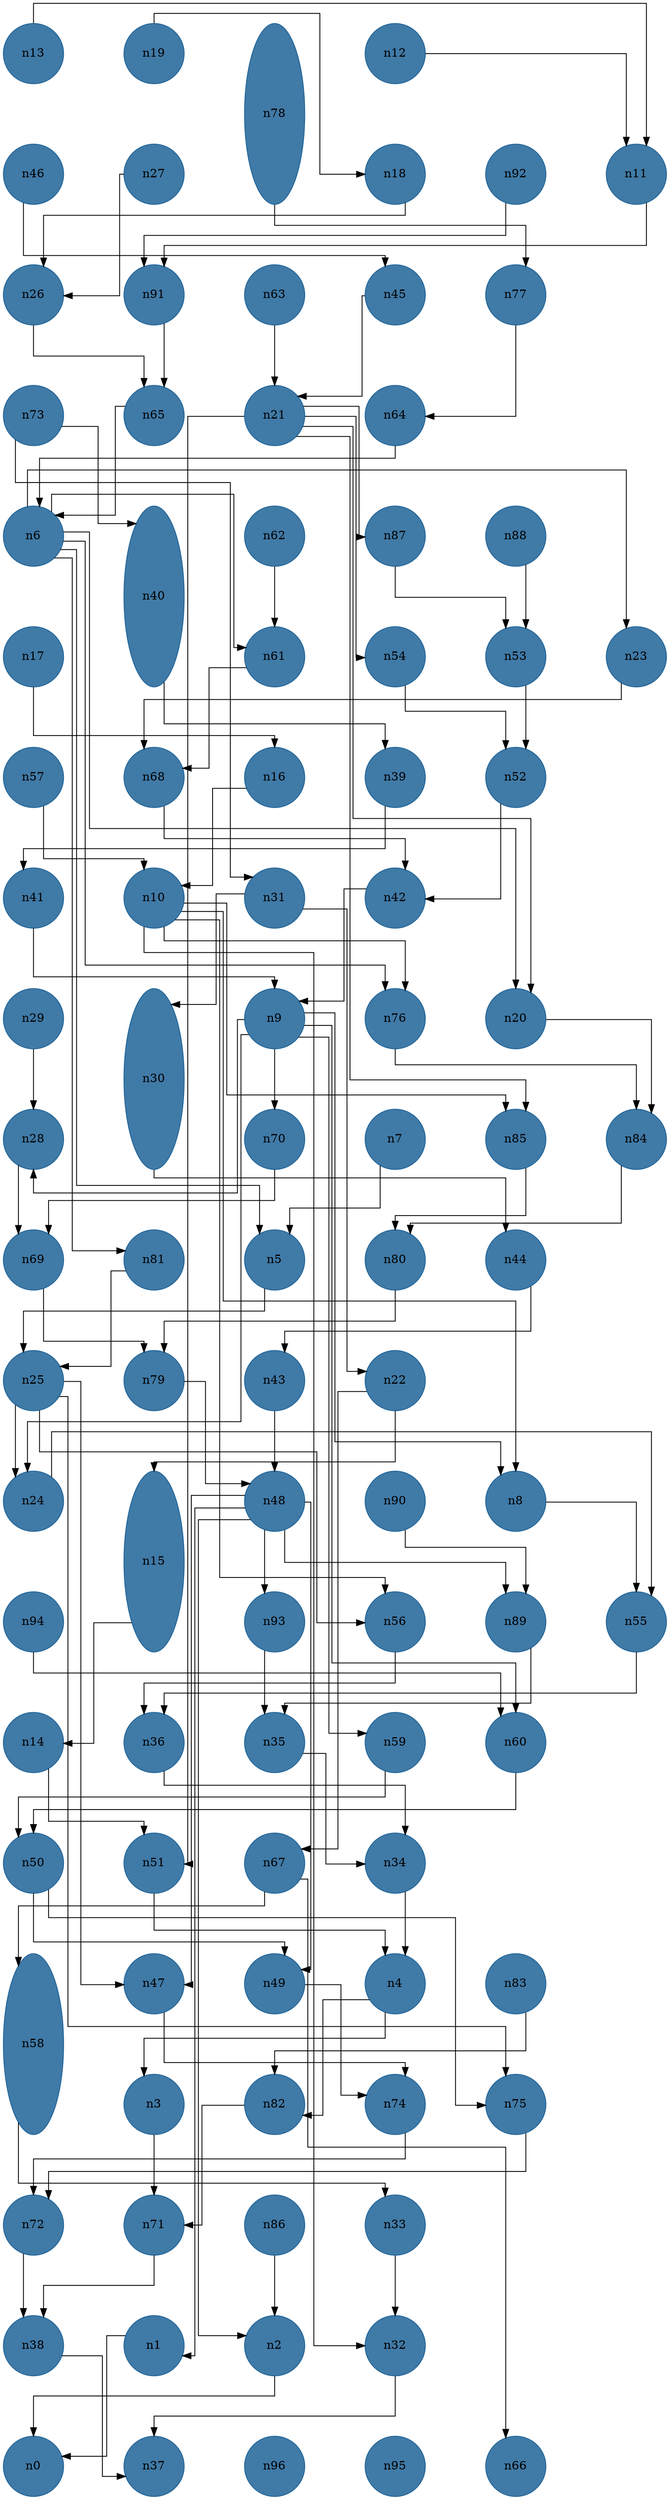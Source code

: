 //do not use DOT to generate pdf use NEATO or FDP
digraph{
layout="neato";
splines="ortho";
n13[shape="ellipse", style="filled", color="#004E8ABF", pos="0,42!", height="1", width="1"];
n13 -> n11;
n19[shape="ellipse", style="filled", color="#004E8ABF", pos="2,42!", height="1", width="1"];
n19 -> n18;
n78[shape="ellipse", style="filled", color="#004E8ABF", pos="4,41!", height="3", width="1"];
n78 -> n77;
n12[shape="ellipse", style="filled", color="#004E8ABF", pos="6,42!", height="1", width="1"];
n12 -> n11;
n46[shape="ellipse", style="filled", color="#004E8ABF", pos="0,40!", height="1", width="1"];
n46 -> n45;
n27[shape="ellipse", style="filled", color="#004E8ABF", pos="2,40!", height="1", width="1"];
n27 -> n26;
n18[shape="ellipse", style="filled", color="#004E8ABF", pos="6,40!", height="1", width="1"];
n18 -> n26;
n92[shape="ellipse", style="filled", color="#004E8ABF", pos="8,40!", height="1", width="1"];
n92 -> n91;
n11[shape="ellipse", style="filled", color="#004E8ABF", pos="10,40!", height="1", width="1"];
n11 -> n91;
n26[shape="ellipse", style="filled", color="#004E8ABF", pos="0,38!", height="1", width="1"];
n26 -> n65;
n91[shape="ellipse", style="filled", color="#004E8ABF", pos="2,38!", height="1", width="1"];
n91 -> n65;
n63[shape="ellipse", style="filled", color="#004E8ABF", pos="4,38!", height="1", width="1"];
n63 -> n21;
n45[shape="ellipse", style="filled", color="#004E8ABF", pos="6,38!", height="1", width="1"];
n45 -> n21;
n77[shape="ellipse", style="filled", color="#004E8ABF", pos="8,38!", height="1", width="1"];
n77 -> n64;
n73[shape="ellipse", style="filled", color="#004E8ABF", pos="0,36!", height="1", width="1"];
n73 -> n40;
n73 -> n31;
n65[shape="ellipse", style="filled", color="#004E8ABF", pos="2,36!", height="1", width="1"];
n65 -> n6;
n21[shape="ellipse", style="filled", color="#004E8ABF", pos="4,36!", height="1", width="1"];
n21 -> n85;
n21 -> n51;
n21 -> n54;
n21 -> n87;
n21 -> n20;
n64[shape="ellipse", style="filled", color="#004E8ABF", pos="6,36!", height="1", width="1"];
n64 -> n6;
n6[shape="ellipse", style="filled", color="#004E8ABF", pos="0,34!", height="1", width="1"];
n6 -> n81;
n6 -> n5;
n6 -> n61;
n6 -> n76;
n6 -> n20;
n6 -> n23;
n40[shape="ellipse", style="filled", color="#004E8ABF", pos="2,33!", height="3", width="1"];
n40 -> n39;
n62[shape="ellipse", style="filled", color="#004E8ABF", pos="4,34!", height="1", width="1"];
n62 -> n61;
n87[shape="ellipse", style="filled", color="#004E8ABF", pos="6,34!", height="1", width="1"];
n87 -> n53;
n88[shape="ellipse", style="filled", color="#004E8ABF", pos="8,34!", height="1", width="1"];
n88 -> n53;
n17[shape="ellipse", style="filled", color="#004E8ABF", pos="0,32!", height="1", width="1"];
n17 -> n16;
n61[shape="ellipse", style="filled", color="#004E8ABF", pos="4,32!", height="1", width="1"];
n61 -> n68;
n54[shape="ellipse", style="filled", color="#004E8ABF", pos="6,32!", height="1", width="1"];
n54 -> n52;
n53[shape="ellipse", style="filled", color="#004E8ABF", pos="8,32!", height="1", width="1"];
n53 -> n52;
n23[shape="ellipse", style="filled", color="#004E8ABF", pos="10,32!", height="1", width="1"];
n23 -> n68;
n57[shape="ellipse", style="filled", color="#004E8ABF", pos="0,30!", height="1", width="1"];
n57 -> n10;
n68[shape="ellipse", style="filled", color="#004E8ABF", pos="2,30!", height="1", width="1"];
n68 -> n42;
n16[shape="ellipse", style="filled", color="#004E8ABF", pos="4,30!", height="1", width="1"];
n16 -> n10;
n39[shape="ellipse", style="filled", color="#004E8ABF", pos="6,30!", height="1", width="1"];
n39 -> n41;
n52[shape="ellipse", style="filled", color="#004E8ABF", pos="8,30!", height="1", width="1"];
n52 -> n42;
n41[shape="ellipse", style="filled", color="#004E8ABF", pos="0,28!", height="1", width="1"];
n41 -> n9;
n10[shape="ellipse", style="filled", color="#004E8ABF", pos="2,28!", height="1", width="1"];
n10 -> n8;
n10 -> n85;
n10 -> n32;
n10 -> n76;
n10 -> n56;
n31[shape="ellipse", style="filled", color="#004E8ABF", pos="4,28!", height="1", width="1"];
n31 -> n30;
n31 -> n22;
n42[shape="ellipse", style="filled", color="#004E8ABF", pos="6,28!", height="1", width="1"];
n42 -> n9;
n29[shape="ellipse", style="filled", color="#004E8ABF", pos="0,26!", height="1", width="1"];
n29 -> n28;
n30[shape="ellipse", style="filled", color="#004E8ABF", pos="2,25!", height="3", width="1"];
n30 -> n44;
n9[shape="ellipse", style="filled", color="#004E8ABF", pos="4,26!", height="1", width="1"];
n9 -> n24;
n9 -> n59;
n9 -> n28;
n9 -> n70;
n9 -> n60;
n9 -> n8;
n76[shape="ellipse", style="filled", color="#004E8ABF", pos="6,26!", height="1", width="1"];
n76 -> n84;
n20[shape="ellipse", style="filled", color="#004E8ABF", pos="8,26!", height="1", width="1"];
n20 -> n84;
n28[shape="ellipse", style="filled", color="#004E8ABF", pos="0,24!", height="1", width="1"];
n28 -> n69;
n70[shape="ellipse", style="filled", color="#004E8ABF", pos="4,24!", height="1", width="1"];
n70 -> n69;
n7[shape="ellipse", style="filled", color="#004E8ABF", pos="6,24!", height="1", width="1"];
n7 -> n5;
n85[shape="ellipse", style="filled", color="#004E8ABF", pos="8,24!", height="1", width="1"];
n85 -> n80;
n84[shape="ellipse", style="filled", color="#004E8ABF", pos="10,24!", height="1", width="1"];
n84 -> n80;
n69[shape="ellipse", style="filled", color="#004E8ABF", pos="0,22!", height="1", width="1"];
n69 -> n79;
n81[shape="ellipse", style="filled", color="#004E8ABF", pos="2,22!", height="1", width="1"];
n81 -> n25;
n5[shape="ellipse", style="filled", color="#004E8ABF", pos="4,22!", height="1", width="1"];
n5 -> n25;
n80[shape="ellipse", style="filled", color="#004E8ABF", pos="6,22!", height="1", width="1"];
n80 -> n79;
n44[shape="ellipse", style="filled", color="#004E8ABF", pos="8,22!", height="1", width="1"];
n44 -> n43;
n25[shape="ellipse", style="filled", color="#004E8ABF", pos="0,20!", height="1", width="1"];
n25 -> n47;
n25 -> n24;
n25 -> n75;
n25 -> n56;
n79[shape="ellipse", style="filled", color="#004E8ABF", pos="2,20!", height="1", width="1"];
n79 -> n48;
n43[shape="ellipse", style="filled", color="#004E8ABF", pos="4,20!", height="1", width="1"];
n43 -> n48;
n22[shape="ellipse", style="filled", color="#004E8ABF", pos="6,20!", height="1", width="1"];
n22 -> n15;
n22 -> n67;
n24[shape="ellipse", style="filled", color="#004E8ABF", pos="0,18!", height="1", width="1"];
n24 -> n55;
n15[shape="ellipse", style="filled", color="#004E8ABF", pos="2,17!", height="3", width="1"];
n15 -> n14;
n48[shape="ellipse", style="filled", color="#004E8ABF", pos="4,18!", height="1", width="1"];
n48 -> n47;
n48 -> n49;
n48 -> n1;
n48 -> n2;
n48 -> n93;
n48 -> n89;
n90[shape="ellipse", style="filled", color="#004E8ABF", pos="6,18!", height="1", width="1"];
n90 -> n89;
n8[shape="ellipse", style="filled", color="#004E8ABF", pos="8,18!", height="1", width="1"];
n8 -> n55;
n94[shape="ellipse", style="filled", color="#004E8ABF", pos="0,16!", height="1", width="1"];
n94 -> n60;
n93[shape="ellipse", style="filled", color="#004E8ABF", pos="4,16!", height="1", width="1"];
n93 -> n35;
n56[shape="ellipse", style="filled", color="#004E8ABF", pos="6,16!", height="1", width="1"];
n56 -> n36;
n89[shape="ellipse", style="filled", color="#004E8ABF", pos="8,16!", height="1", width="1"];
n89 -> n35;
n55[shape="ellipse", style="filled", color="#004E8ABF", pos="10,16!", height="1", width="1"];
n55 -> n36;
n14[shape="ellipse", style="filled", color="#004E8ABF", pos="0,14!", height="1", width="1"];
n14 -> n51;
n36[shape="ellipse", style="filled", color="#004E8ABF", pos="2,14!", height="1", width="1"];
n36 -> n34;
n35[shape="ellipse", style="filled", color="#004E8ABF", pos="4,14!", height="1", width="1"];
n35 -> n34;
n59[shape="ellipse", style="filled", color="#004E8ABF", pos="6,14!", height="1", width="1"];
n59 -> n50;
n60[shape="ellipse", style="filled", color="#004E8ABF", pos="8,14!", height="1", width="1"];
n60 -> n50;
n50[shape="ellipse", style="filled", color="#004E8ABF", pos="0,12!", height="1", width="1"];
n50 -> n49;
n50 -> n75;
n51[shape="ellipse", style="filled", color="#004E8ABF", pos="2,12!", height="1", width="1"];
n51 -> n4;
n67[shape="ellipse", style="filled", color="#004E8ABF", pos="4,12!", height="1", width="1"];
n67 -> n58;
n67 -> n66;
n34[shape="ellipse", style="filled", color="#004E8ABF", pos="6,12!", height="1", width="1"];
n34 -> n4;
n58[shape="ellipse", style="filled", color="#004E8ABF", pos="0,9!", height="3", width="1"];
n58 -> n33;
n47[shape="ellipse", style="filled", color="#004E8ABF", pos="2,10!", height="1", width="1"];
n47 -> n74;
n49[shape="ellipse", style="filled", color="#004E8ABF", pos="4,10!", height="1", width="1"];
n49 -> n74;
n4[shape="ellipse", style="filled", color="#004E8ABF", pos="6,10!", height="1", width="1"];
n4 -> n3;
n4 -> n82;
n83[shape="ellipse", style="filled", color="#004E8ABF", pos="8,10!", height="1", width="1"];
n83 -> n82;
n3[shape="ellipse", style="filled", color="#004E8ABF", pos="2,8!", height="1", width="1"];
n3 -> n71;
n82[shape="ellipse", style="filled", color="#004E8ABF", pos="4,8!", height="1", width="1"];
n82 -> n71;
n74[shape="ellipse", style="filled", color="#004E8ABF", pos="6,8!", height="1", width="1"];
n74 -> n72;
n75[shape="ellipse", style="filled", color="#004E8ABF", pos="8,8!", height="1", width="1"];
n75 -> n72;
n72[shape="ellipse", style="filled", color="#004E8ABF", pos="0,6!", height="1", width="1"];
n72 -> n38;
n71[shape="ellipse", style="filled", color="#004E8ABF", pos="2,6!", height="1", width="1"];
n71 -> n38;
n86[shape="ellipse", style="filled", color="#004E8ABF", pos="4,6!", height="1", width="1"];
n86 -> n2;
n33[shape="ellipse", style="filled", color="#004E8ABF", pos="6,6!", height="1", width="1"];
n33 -> n32;
n38[shape="ellipse", style="filled", color="#004E8ABF", pos="0,4!", height="1", width="1"];
n38 -> n37;
n1[shape="ellipse", style="filled", color="#004E8ABF", pos="2,4!", height="1", width="1"];
n1 -> n0;
n2[shape="ellipse", style="filled", color="#004E8ABF", pos="4,4!", height="1", width="1"];
n2 -> n0;
n32[shape="ellipse", style="filled", color="#004E8ABF", pos="6,4!", height="1", width="1"];
n32 -> n37;
n0[shape="ellipse", style="filled", color="#004E8ABF", pos="0,2!", height="1", width="1"];
n37[shape="ellipse", style="filled", color="#004E8ABF", pos="2,2!", height="1", width="1"];
n96[shape="ellipse", style="filled", color="#004E8ABF", pos="4,2!", height="1", width="1"];
n95[shape="ellipse", style="filled", color="#004E8ABF", pos="6,2!", height="1", width="1"];
n66[shape="ellipse", style="filled", color="#004E8ABF", pos="8,2!", height="1", width="1"];
}